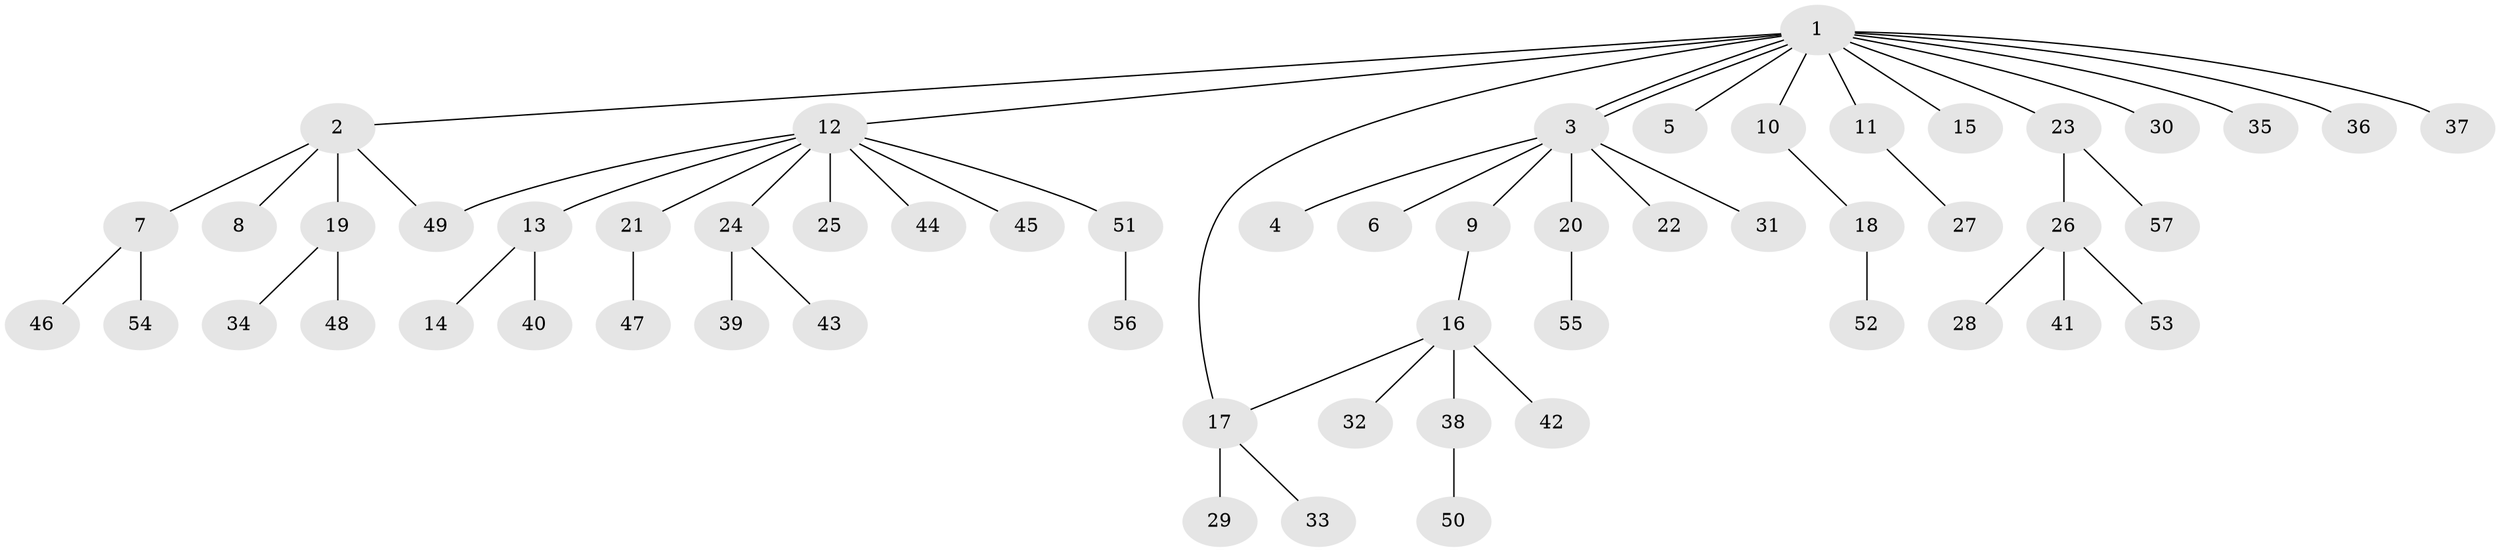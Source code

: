// Generated by graph-tools (version 1.1) at 2025/35/03/09/25 02:35:39]
// undirected, 57 vertices, 59 edges
graph export_dot {
graph [start="1"]
  node [color=gray90,style=filled];
  1;
  2;
  3;
  4;
  5;
  6;
  7;
  8;
  9;
  10;
  11;
  12;
  13;
  14;
  15;
  16;
  17;
  18;
  19;
  20;
  21;
  22;
  23;
  24;
  25;
  26;
  27;
  28;
  29;
  30;
  31;
  32;
  33;
  34;
  35;
  36;
  37;
  38;
  39;
  40;
  41;
  42;
  43;
  44;
  45;
  46;
  47;
  48;
  49;
  50;
  51;
  52;
  53;
  54;
  55;
  56;
  57;
  1 -- 2;
  1 -- 3;
  1 -- 3;
  1 -- 5;
  1 -- 10;
  1 -- 11;
  1 -- 12;
  1 -- 15;
  1 -- 17;
  1 -- 23;
  1 -- 30;
  1 -- 35;
  1 -- 36;
  1 -- 37;
  2 -- 7;
  2 -- 8;
  2 -- 19;
  2 -- 49;
  3 -- 4;
  3 -- 6;
  3 -- 9;
  3 -- 20;
  3 -- 22;
  3 -- 31;
  7 -- 46;
  7 -- 54;
  9 -- 16;
  10 -- 18;
  11 -- 27;
  12 -- 13;
  12 -- 21;
  12 -- 24;
  12 -- 25;
  12 -- 44;
  12 -- 45;
  12 -- 49;
  12 -- 51;
  13 -- 14;
  13 -- 40;
  16 -- 17;
  16 -- 32;
  16 -- 38;
  16 -- 42;
  17 -- 29;
  17 -- 33;
  18 -- 52;
  19 -- 34;
  19 -- 48;
  20 -- 55;
  21 -- 47;
  23 -- 26;
  23 -- 57;
  24 -- 39;
  24 -- 43;
  26 -- 28;
  26 -- 41;
  26 -- 53;
  38 -- 50;
  51 -- 56;
}
